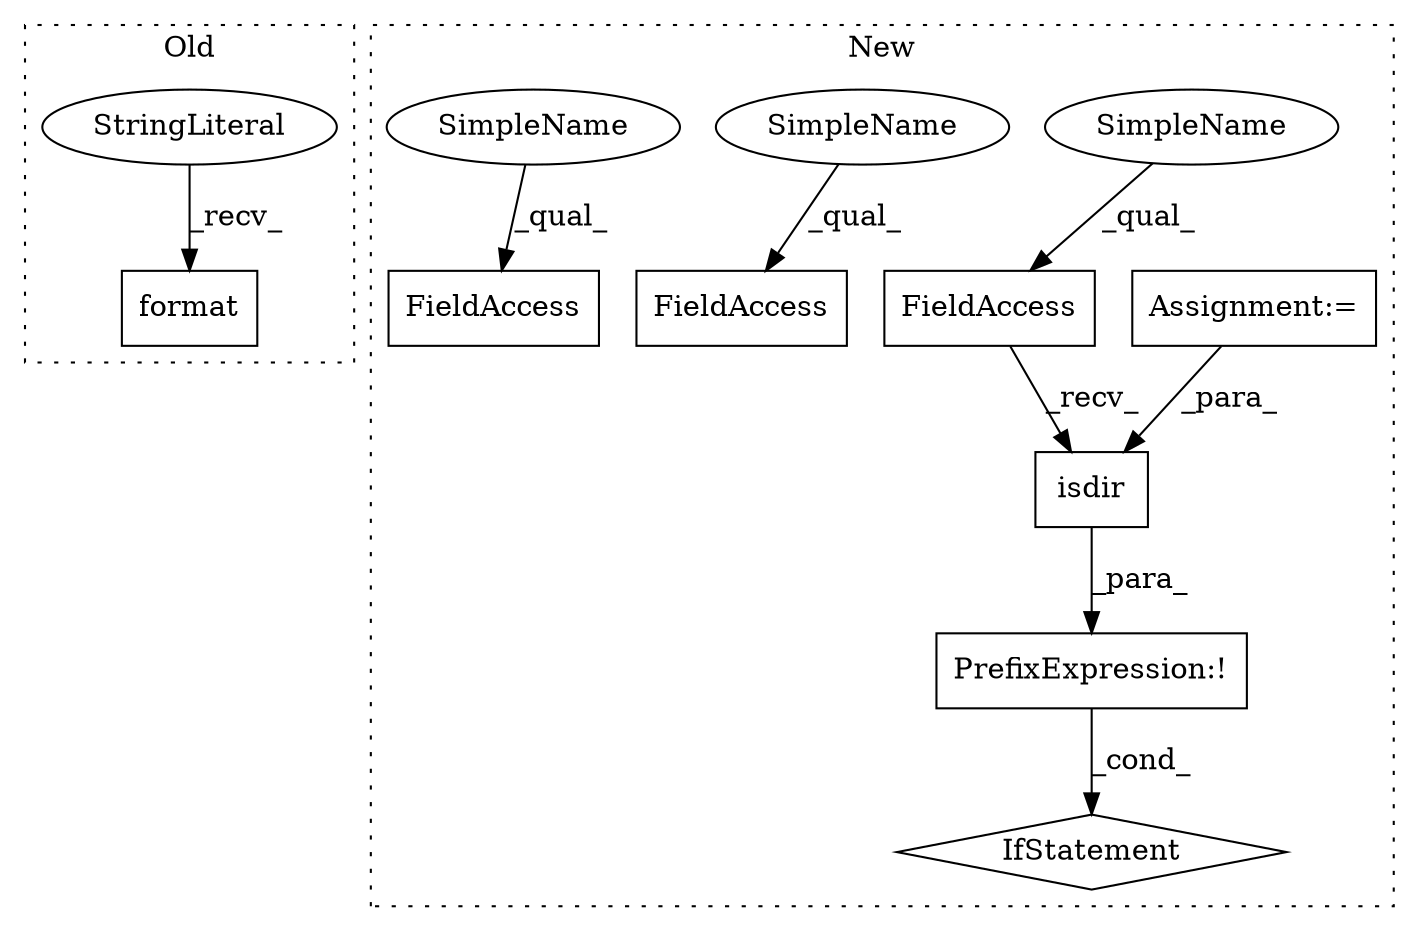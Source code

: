 digraph G {
subgraph cluster0 {
1 [label="format" a="32" s="13980,14004" l="7,1" shape="box"];
3 [label="StringLiteral" a="45" s="13952" l="27" shape="ellipse"];
label = "Old";
style="dotted";
}
subgraph cluster1 {
2 [label="isdir" a="32" s="13620,13634" l="6,1" shape="box"];
4 [label="FieldAccess" a="22" s="13612" l="7" shape="box"];
5 [label="FieldAccess" a="22" s="13663" l="7" shape="box"];
6 [label="FieldAccess" a="22" s="13566" l="7" shape="box"];
7 [label="IfStatement" a="25" s="13595,13635" l="4,2" shape="diamond"];
8 [label="PrefixExpression:!" a="38" s="13611" l="1" shape="box"];
9 [label="Assignment:=" a="7" s="13565" l="1" shape="box"];
10 [label="SimpleName" a="42" s="13612" l="2" shape="ellipse"];
11 [label="SimpleName" a="42" s="13663" l="2" shape="ellipse"];
12 [label="SimpleName" a="42" s="13566" l="2" shape="ellipse"];
label = "New";
style="dotted";
}
2 -> 8 [label="_para_"];
3 -> 1 [label="_recv_"];
4 -> 2 [label="_recv_"];
8 -> 7 [label="_cond_"];
9 -> 2 [label="_para_"];
10 -> 4 [label="_qual_"];
11 -> 5 [label="_qual_"];
12 -> 6 [label="_qual_"];
}